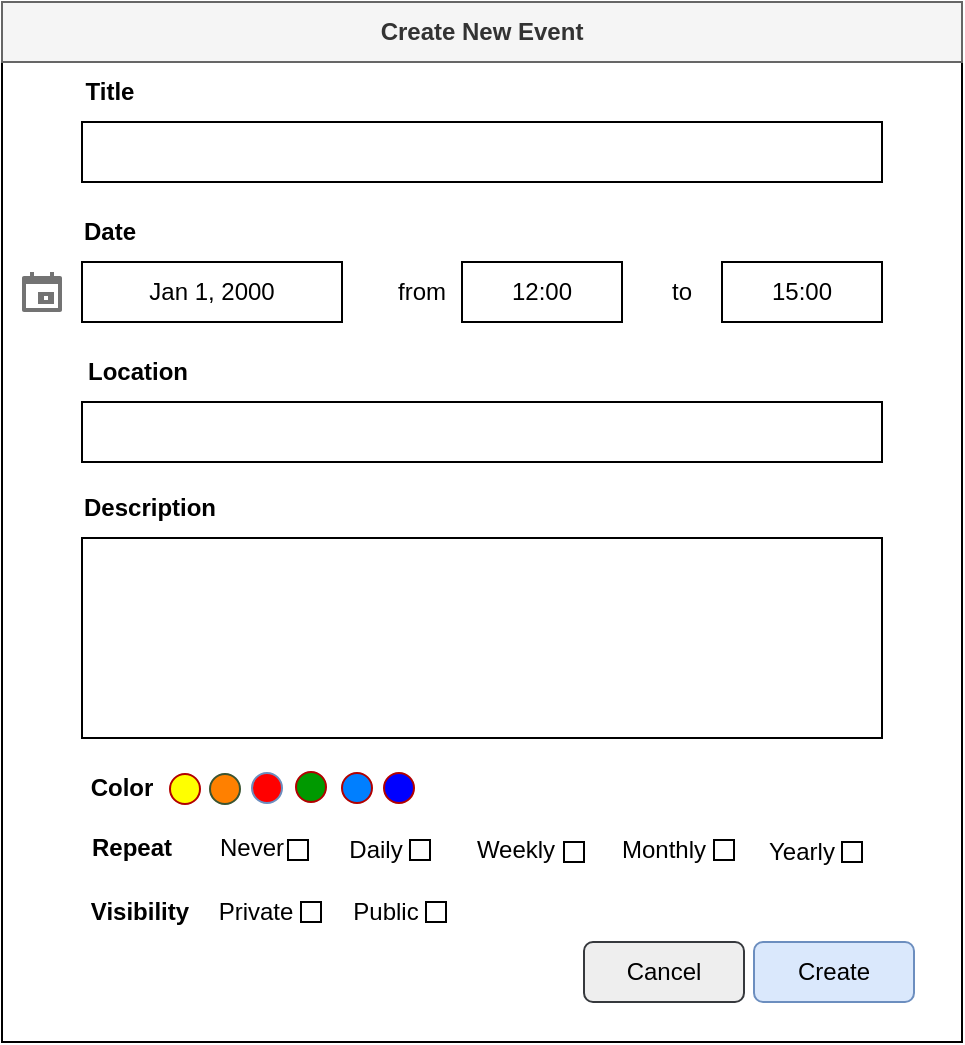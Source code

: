 <mxfile version="24.7.10" pages="4">
  <diagram name="Feed" id="fmEElsKLjvfGNna1eauX">
    <mxGraphModel dx="1434" dy="774" grid="1" gridSize="10" guides="1" tooltips="1" connect="1" arrows="1" fold="1" page="1" pageScale="1" pageWidth="850" pageHeight="1100" math="0" shadow="0">
      <root>
        <mxCell id="0" />
        <mxCell id="1" parent="0" />
        <mxCell id="z2bKVv3Mm7ix6zGXs9bT-5" value="" style="rounded=0;whiteSpace=wrap;html=1;" parent="1" vertex="1">
          <mxGeometry x="80" y="40" width="480" height="520" as="geometry" />
        </mxCell>
        <mxCell id="z2bKVv3Mm7ix6zGXs9bT-6" value="&lt;b&gt;Create New Event&lt;/b&gt;" style="rounded=0;whiteSpace=wrap;html=1;fillColor=#f5f5f5;fontColor=#333333;strokeColor=#666666;" parent="1" vertex="1">
          <mxGeometry x="80" y="40" width="480" height="30" as="geometry" />
        </mxCell>
        <mxCell id="CR6B1UbJSz6Uw3MGa4Hk-14" value="Jan 1, 2000" style="rounded=0;whiteSpace=wrap;html=1;" vertex="1" parent="1">
          <mxGeometry x="120" y="170" width="130" height="30" as="geometry" />
        </mxCell>
        <mxCell id="CR6B1UbJSz6Uw3MGa4Hk-15" value="12:00" style="rounded=0;whiteSpace=wrap;html=1;" vertex="1" parent="1">
          <mxGeometry x="310" y="170" width="80" height="30" as="geometry" />
        </mxCell>
        <mxCell id="CR6B1UbJSz6Uw3MGa4Hk-16" value="" style="html=1;dashed=0;aspect=fixed;verticalLabelPosition=bottom;verticalAlign=top;align=center;shape=mxgraph.gmdl.calendar;strokeColor=none;fillColor=#737373;shadow=0;sketch=0;" vertex="1" parent="1">
          <mxGeometry x="90" y="175" width="20" height="20" as="geometry" />
        </mxCell>
        <mxCell id="CR6B1UbJSz6Uw3MGa4Hk-18" value="&lt;b&gt;Date&lt;/b&gt;" style="text;strokeColor=none;align=center;fillColor=none;html=1;verticalAlign=middle;whiteSpace=wrap;rounded=0;" vertex="1" parent="1">
          <mxGeometry x="104" y="140" width="60" height="30" as="geometry" />
        </mxCell>
        <mxCell id="CR6B1UbJSz6Uw3MGa4Hk-19" value="from" style="text;strokeColor=none;align=center;fillColor=none;html=1;verticalAlign=middle;whiteSpace=wrap;rounded=0;" vertex="1" parent="1">
          <mxGeometry x="260" y="170" width="60" height="30" as="geometry" />
        </mxCell>
        <mxCell id="CR6B1UbJSz6Uw3MGa4Hk-20" value="to" style="text;strokeColor=none;align=center;fillColor=none;html=1;verticalAlign=middle;whiteSpace=wrap;rounded=0;" vertex="1" parent="1">
          <mxGeometry x="390" y="170" width="60" height="30" as="geometry" />
        </mxCell>
        <mxCell id="CR6B1UbJSz6Uw3MGa4Hk-22" value="15:00" style="rounded=0;whiteSpace=wrap;html=1;" vertex="1" parent="1">
          <mxGeometry x="440" y="170" width="80" height="30" as="geometry" />
        </mxCell>
        <mxCell id="CR6B1UbJSz6Uw3MGa4Hk-23" value="&lt;b&gt;Title&lt;/b&gt;" style="text;strokeColor=none;align=center;fillColor=none;html=1;verticalAlign=middle;whiteSpace=wrap;rounded=0;" vertex="1" parent="1">
          <mxGeometry x="104" y="70" width="60" height="30" as="geometry" />
        </mxCell>
        <mxCell id="CR6B1UbJSz6Uw3MGa4Hk-24" value="" style="rounded=0;whiteSpace=wrap;html=1;" vertex="1" parent="1">
          <mxGeometry x="120" y="100" width="400" height="30" as="geometry" />
        </mxCell>
        <mxCell id="CR6B1UbJSz6Uw3MGa4Hk-25" value="&lt;b&gt;Description&lt;/b&gt;" style="text;strokeColor=none;align=center;fillColor=none;html=1;verticalAlign=middle;whiteSpace=wrap;rounded=0;" vertex="1" parent="1">
          <mxGeometry x="124" y="278" width="60" height="30" as="geometry" />
        </mxCell>
        <mxCell id="CR6B1UbJSz6Uw3MGa4Hk-26" value="" style="rounded=0;whiteSpace=wrap;html=1;" vertex="1" parent="1">
          <mxGeometry x="120" y="308" width="400" height="100" as="geometry" />
        </mxCell>
        <mxCell id="CR6B1UbJSz6Uw3MGa4Hk-27" value="&lt;b&gt;Color&lt;/b&gt;" style="text;strokeColor=none;align=center;fillColor=none;html=1;verticalAlign=middle;whiteSpace=wrap;rounded=0;" vertex="1" parent="1">
          <mxGeometry x="110" y="418" width="60" height="30" as="geometry" />
        </mxCell>
        <mxCell id="CR6B1UbJSz6Uw3MGa4Hk-28" value="" style="ellipse;whiteSpace=wrap;html=1;aspect=fixed;fillColor=#FFFF00;strokeColor=#B20000;fontColor=#ffffff;" vertex="1" parent="1">
          <mxGeometry x="164" y="426" width="15" height="15" as="geometry" />
        </mxCell>
        <mxCell id="CR6B1UbJSz6Uw3MGa4Hk-30" value="" style="ellipse;whiteSpace=wrap;html=1;aspect=fixed;fillColor=#FF8000;strokeColor=#3A5431;fontColor=#ffffff;" vertex="1" parent="1">
          <mxGeometry x="184" y="426" width="15" height="15" as="geometry" />
        </mxCell>
        <mxCell id="CR6B1UbJSz6Uw3MGa4Hk-31" value="" style="ellipse;whiteSpace=wrap;html=1;aspect=fixed;fillColor=#FF0000;strokeColor=#6c8ebf;" vertex="1" parent="1">
          <mxGeometry x="205" y="425.5" width="15" height="15" as="geometry" />
        </mxCell>
        <mxCell id="CR6B1UbJSz6Uw3MGa4Hk-32" value="" style="ellipse;whiteSpace=wrap;html=1;aspect=fixed;fillColor=#009900;strokeColor=#B20000;fontColor=#ffffff;" vertex="1" parent="1">
          <mxGeometry x="227" y="425" width="15" height="15" as="geometry" />
        </mxCell>
        <mxCell id="CR6B1UbJSz6Uw3MGa4Hk-33" value="" style="ellipse;whiteSpace=wrap;html=1;aspect=fixed;fillColor=#007FFF;strokeColor=#B20000;fontColor=#ffffff;" vertex="1" parent="1">
          <mxGeometry x="250" y="425.5" width="15" height="15" as="geometry" />
        </mxCell>
        <mxCell id="CR6B1UbJSz6Uw3MGa4Hk-34" value="" style="ellipse;whiteSpace=wrap;html=1;aspect=fixed;fillColor=#0000FF;strokeColor=#B20000;fontColor=#ffffff;" vertex="1" parent="1">
          <mxGeometry x="271" y="425.5" width="15" height="15" as="geometry" />
        </mxCell>
        <mxCell id="CR6B1UbJSz6Uw3MGa4Hk-35" value="&lt;b&gt;Repeat&lt;/b&gt;" style="text;strokeColor=none;align=center;fillColor=none;html=1;verticalAlign=middle;whiteSpace=wrap;rounded=0;" vertex="1" parent="1">
          <mxGeometry x="115" y="448" width="60" height="30" as="geometry" />
        </mxCell>
        <mxCell id="CR6B1UbJSz6Uw3MGa4Hk-36" value="Daily" style="text;strokeColor=none;align=center;fillColor=none;html=1;verticalAlign=middle;whiteSpace=wrap;rounded=0;" vertex="1" parent="1">
          <mxGeometry x="237" y="449" width="60" height="30" as="geometry" />
        </mxCell>
        <mxCell id="CR6B1UbJSz6Uw3MGa4Hk-37" value="Weekly" style="text;strokeColor=none;align=center;fillColor=none;html=1;verticalAlign=middle;whiteSpace=wrap;rounded=0;" vertex="1" parent="1">
          <mxGeometry x="297" y="449" width="80" height="30" as="geometry" />
        </mxCell>
        <mxCell id="CR6B1UbJSz6Uw3MGa4Hk-38" value="Monthly" style="text;strokeColor=none;align=center;fillColor=none;html=1;verticalAlign=middle;whiteSpace=wrap;rounded=0;" vertex="1" parent="1">
          <mxGeometry x="366" y="449" width="90" height="30" as="geometry" />
        </mxCell>
        <mxCell id="CR6B1UbJSz6Uw3MGa4Hk-39" value="Never" style="text;strokeColor=none;align=center;fillColor=none;html=1;verticalAlign=middle;whiteSpace=wrap;rounded=0;" vertex="1" parent="1">
          <mxGeometry x="175" y="448" width="60" height="30" as="geometry" />
        </mxCell>
        <mxCell id="CR6B1UbJSz6Uw3MGa4Hk-40" value="" style="whiteSpace=wrap;html=1;aspect=fixed;" vertex="1" parent="1">
          <mxGeometry x="223" y="459" width="10" height="10" as="geometry" />
        </mxCell>
        <mxCell id="CR6B1UbJSz6Uw3MGa4Hk-41" value="" style="whiteSpace=wrap;html=1;aspect=fixed;" vertex="1" parent="1">
          <mxGeometry x="284" y="459" width="10" height="10" as="geometry" />
        </mxCell>
        <mxCell id="CR6B1UbJSz6Uw3MGa4Hk-42" value="" style="whiteSpace=wrap;html=1;aspect=fixed;" vertex="1" parent="1">
          <mxGeometry x="361" y="460" width="10" height="10" as="geometry" />
        </mxCell>
        <mxCell id="CR6B1UbJSz6Uw3MGa4Hk-43" value="" style="whiteSpace=wrap;html=1;aspect=fixed;" vertex="1" parent="1">
          <mxGeometry x="436" y="459" width="10" height="10" as="geometry" />
        </mxCell>
        <mxCell id="CR6B1UbJSz6Uw3MGa4Hk-44" value="Yearly" style="text;strokeColor=none;align=center;fillColor=none;html=1;verticalAlign=middle;whiteSpace=wrap;rounded=0;" vertex="1" parent="1">
          <mxGeometry x="450" y="450" width="60" height="30" as="geometry" />
        </mxCell>
        <mxCell id="CR6B1UbJSz6Uw3MGa4Hk-45" value="" style="whiteSpace=wrap;html=1;aspect=fixed;" vertex="1" parent="1">
          <mxGeometry x="500" y="460" width="10" height="10" as="geometry" />
        </mxCell>
        <mxCell id="CR6B1UbJSz6Uw3MGa4Hk-47" value="&lt;b&gt;Visibility&lt;/b&gt;" style="text;strokeColor=none;align=center;fillColor=none;html=1;verticalAlign=middle;whiteSpace=wrap;rounded=0;" vertex="1" parent="1">
          <mxGeometry x="119" y="480" width="60" height="30" as="geometry" />
        </mxCell>
        <mxCell id="CR6B1UbJSz6Uw3MGa4Hk-48" value="Private" style="text;strokeColor=none;align=center;fillColor=none;html=1;verticalAlign=middle;whiteSpace=wrap;rounded=0;" vertex="1" parent="1">
          <mxGeometry x="177" y="480" width="60" height="30" as="geometry" />
        </mxCell>
        <mxCell id="CR6B1UbJSz6Uw3MGa4Hk-49" value="" style="whiteSpace=wrap;html=1;aspect=fixed;" vertex="1" parent="1">
          <mxGeometry x="229.5" y="490" width="10" height="10" as="geometry" />
        </mxCell>
        <mxCell id="CR6B1UbJSz6Uw3MGa4Hk-51" value="Public" style="text;strokeColor=none;align=center;fillColor=none;html=1;verticalAlign=middle;whiteSpace=wrap;rounded=0;" vertex="1" parent="1">
          <mxGeometry x="242" y="480" width="60" height="30" as="geometry" />
        </mxCell>
        <mxCell id="CR6B1UbJSz6Uw3MGa4Hk-52" value="" style="whiteSpace=wrap;html=1;aspect=fixed;" vertex="1" parent="1">
          <mxGeometry x="292" y="490" width="10" height="10" as="geometry" />
        </mxCell>
        <mxCell id="CR6B1UbJSz6Uw3MGa4Hk-53" value="Create" style="rounded=1;whiteSpace=wrap;html=1;fillColor=#dae8fc;strokeColor=#6c8ebf;" vertex="1" parent="1">
          <mxGeometry x="456" y="510" width="80" height="30" as="geometry" />
        </mxCell>
        <mxCell id="CR6B1UbJSz6Uw3MGa4Hk-55" value="Cancel" style="rounded=1;whiteSpace=wrap;html=1;fillColor=#eeeeee;strokeColor=#36393d;" vertex="1" parent="1">
          <mxGeometry x="371" y="510" width="80" height="30" as="geometry" />
        </mxCell>
        <mxCell id="CR6B1UbJSz6Uw3MGa4Hk-57" value="&lt;b&gt;Location&lt;/b&gt;" style="text;strokeColor=none;align=center;fillColor=none;html=1;verticalAlign=middle;whiteSpace=wrap;rounded=0;" vertex="1" parent="1">
          <mxGeometry x="118" y="210" width="60" height="30" as="geometry" />
        </mxCell>
        <mxCell id="CR6B1UbJSz6Uw3MGa4Hk-58" value="" style="rounded=0;whiteSpace=wrap;html=1;" vertex="1" parent="1">
          <mxGeometry x="120" y="240" width="400" height="30" as="geometry" />
        </mxCell>
      </root>
    </mxGraphModel>
  </diagram>
  <diagram id="zhubmwLaYCCbPrGgC_fy" name="Profil">
    <mxGraphModel dx="1050" dy="558" grid="1" gridSize="10" guides="1" tooltips="1" connect="1" arrows="1" fold="1" page="1" pageScale="1" pageWidth="850" pageHeight="1100" math="0" shadow="0">
      <root>
        <mxCell id="0" />
        <mxCell id="1" parent="0" />
      </root>
    </mxGraphModel>
  </diagram>
  <diagram id="9H1uTt0lBaXNcOZkRlfx" name="Log in">
    <mxGraphModel dx="1050" dy="558" grid="1" gridSize="10" guides="1" tooltips="1" connect="1" arrows="1" fold="1" page="1" pageScale="1" pageWidth="850" pageHeight="1100" math="0" shadow="0">
      <root>
        <mxCell id="0" />
        <mxCell id="1" parent="0" />
      </root>
    </mxGraphModel>
  </diagram>
  <diagram id="RPn8mDWglNKX6z1-7kyh" name="forms">
    <mxGraphModel dx="1050" dy="558" grid="1" gridSize="10" guides="1" tooltips="1" connect="1" arrows="1" fold="1" page="1" pageScale="1" pageWidth="850" pageHeight="1100" math="0" shadow="0">
      <root>
        <mxCell id="0" />
        <mxCell id="1" parent="0" />
      </root>
    </mxGraphModel>
  </diagram>
</mxfile>
